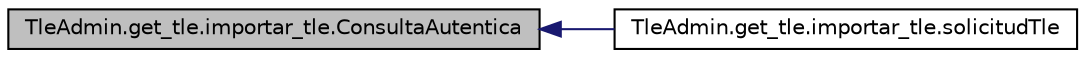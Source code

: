 digraph G
{
  edge [fontname="Helvetica",fontsize="10",labelfontname="Helvetica",labelfontsize="10"];
  node [fontname="Helvetica",fontsize="10",shape=record];
  rankdir="LR";
  Node1 [label="TleAdmin.get_tle.importar_tle.ConsultaAutentica",height=0.2,width=0.4,color="black", fillcolor="grey75", style="filled" fontcolor="black"];
  Node1 -> Node2 [dir="back",color="midnightblue",fontsize="10",style="solid",fontname="Helvetica"];
  Node2 [label="TleAdmin.get_tle.importar_tle.solicitudTle",height=0.2,width=0.4,color="black", fillcolor="white", style="filled",URL="$class_tle_admin_1_1get__tle_1_1importar__tle.html#a3a563b39f7026b507afd3924438fd3b5"];
}
